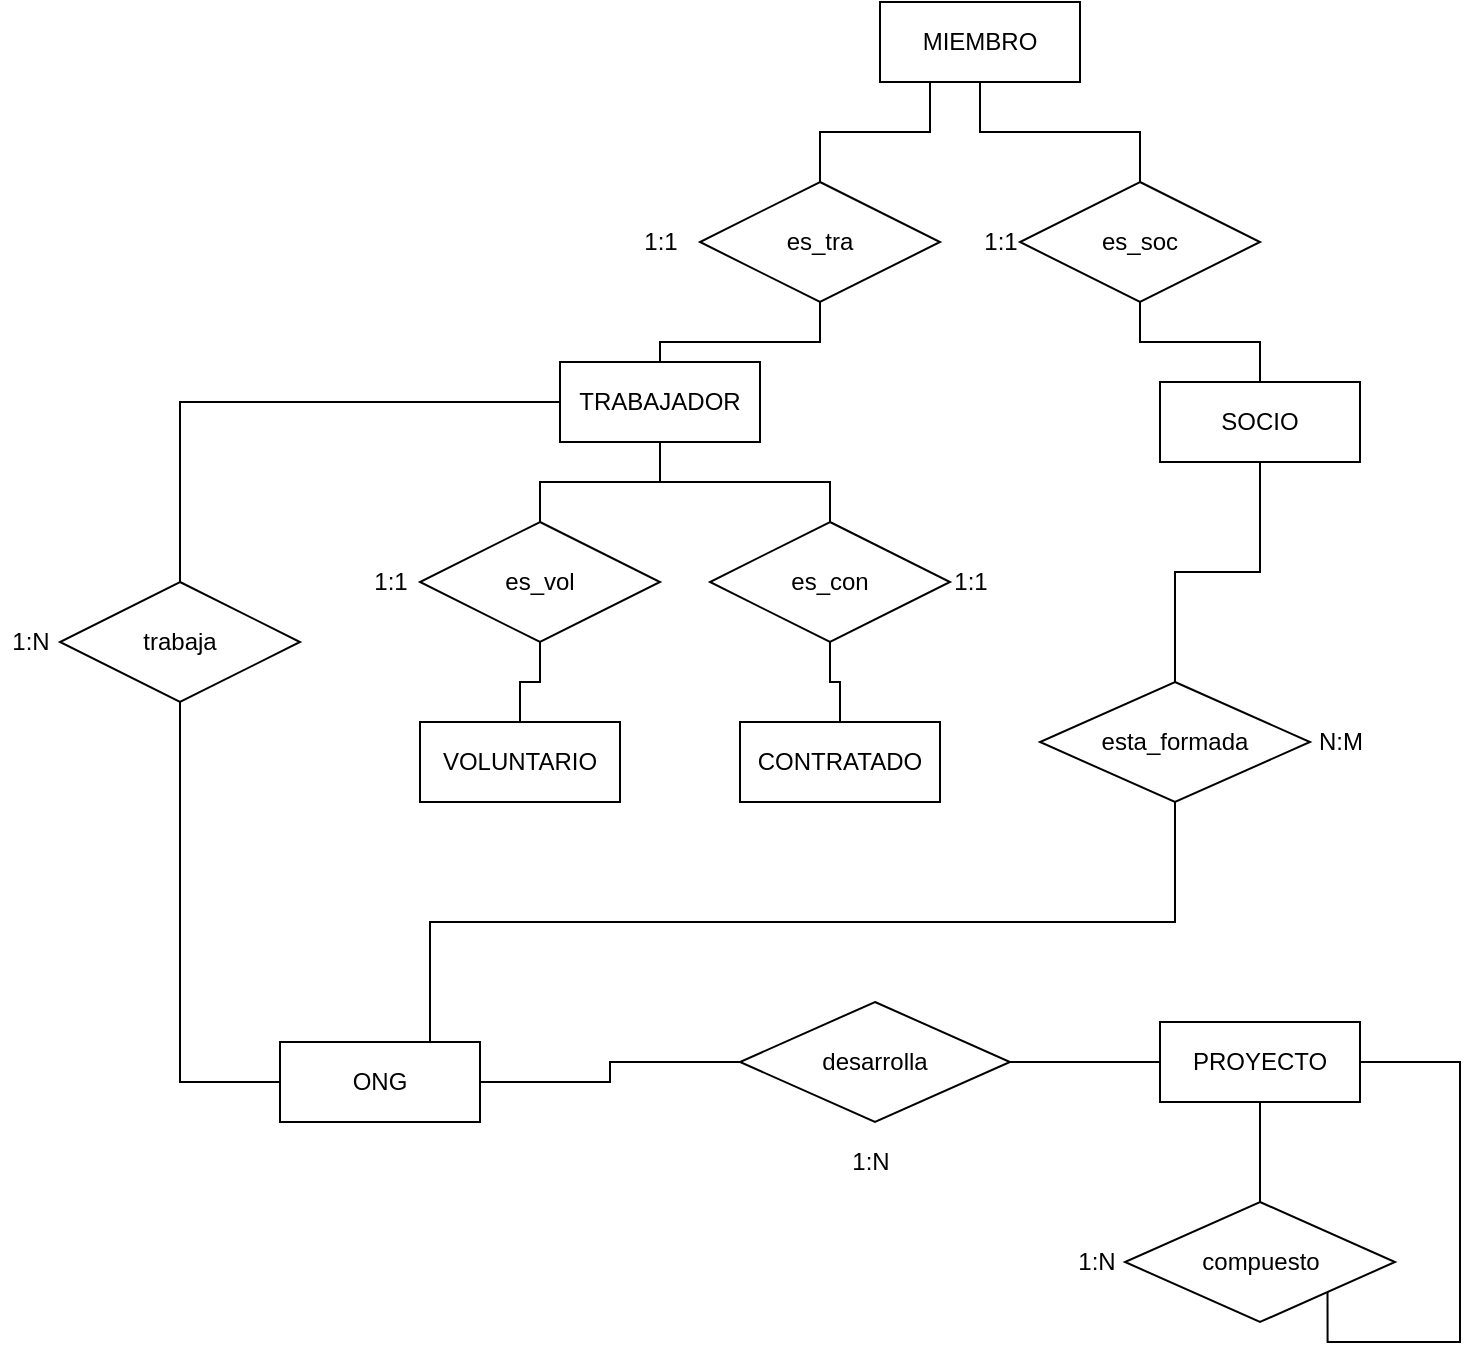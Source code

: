 <mxfile version="17.4.6" type="device"><diagram id="_K7vFCwXNmOVuTeQWv_T" name="Page-1"><mxGraphModel dx="1296" dy="896" grid="1" gridSize="10" guides="1" tooltips="1" connect="1" arrows="1" fold="1" page="1" pageScale="1" pageWidth="850" pageHeight="1100" math="0" shadow="0"><root><mxCell id="0"/><mxCell id="1" parent="0"/><mxCell id="12vbMMMwReQ0MR8OMa8T-9" style="edgeStyle=orthogonalEdgeStyle;rounded=0;orthogonalLoop=1;jettySize=auto;html=1;exitX=0;exitY=0.5;exitDx=0;exitDy=0;entryX=0.5;entryY=1;entryDx=0;entryDy=0;endArrow=none;endFill=0;" edge="1" parent="1" source="12vbMMMwReQ0MR8OMa8T-1" target="12vbMMMwReQ0MR8OMa8T-8"><mxGeometry relative="1" as="geometry"/></mxCell><mxCell id="12vbMMMwReQ0MR8OMa8T-24" style="edgeStyle=orthogonalEdgeStyle;rounded=0;orthogonalLoop=1;jettySize=auto;html=1;exitX=1;exitY=0.5;exitDx=0;exitDy=0;endArrow=none;endFill=0;" edge="1" parent="1" source="12vbMMMwReQ0MR8OMa8T-1" target="12vbMMMwReQ0MR8OMa8T-23"><mxGeometry relative="1" as="geometry"/></mxCell><mxCell id="12vbMMMwReQ0MR8OMa8T-28" style="edgeStyle=orthogonalEdgeStyle;rounded=0;orthogonalLoop=1;jettySize=auto;html=1;exitX=0.75;exitY=0;exitDx=0;exitDy=0;endArrow=none;endFill=0;" edge="1" parent="1" source="12vbMMMwReQ0MR8OMa8T-1" target="12vbMMMwReQ0MR8OMa8T-27"><mxGeometry relative="1" as="geometry"/></mxCell><mxCell id="12vbMMMwReQ0MR8OMa8T-1" value="ONG" style="whiteSpace=wrap;html=1;align=center;" vertex="1" parent="1"><mxGeometry x="150" y="540" width="100" height="40" as="geometry"/></mxCell><mxCell id="12vbMMMwReQ0MR8OMa8T-2" value="TRABAJADOR" style="whiteSpace=wrap;html=1;align=center;" vertex="1" parent="1"><mxGeometry x="290" y="200" width="100" height="40" as="geometry"/></mxCell><mxCell id="12vbMMMwReQ0MR8OMa8T-3" value="VOLUNTARIO" style="whiteSpace=wrap;html=1;align=center;" vertex="1" parent="1"><mxGeometry x="220" y="380" width="100" height="40" as="geometry"/></mxCell><mxCell id="12vbMMMwReQ0MR8OMa8T-4" value="CONTRATADO" style="whiteSpace=wrap;html=1;align=center;" vertex="1" parent="1"><mxGeometry x="380" y="380" width="100" height="40" as="geometry"/></mxCell><mxCell id="12vbMMMwReQ0MR8OMa8T-5" value="SOCIO" style="whiteSpace=wrap;html=1;align=center;" vertex="1" parent="1"><mxGeometry x="590" y="210" width="100" height="40" as="geometry"/></mxCell><mxCell id="12vbMMMwReQ0MR8OMa8T-31" style="edgeStyle=orthogonalEdgeStyle;rounded=0;orthogonalLoop=1;jettySize=auto;html=1;exitX=0.5;exitY=1;exitDx=0;exitDy=0;entryX=0.5;entryY=0;entryDx=0;entryDy=0;endArrow=none;endFill=0;" edge="1" parent="1" source="12vbMMMwReQ0MR8OMa8T-6" target="12vbMMMwReQ0MR8OMa8T-30"><mxGeometry relative="1" as="geometry"/></mxCell><mxCell id="12vbMMMwReQ0MR8OMa8T-6" value="PROYECTO" style="whiteSpace=wrap;html=1;align=center;" vertex="1" parent="1"><mxGeometry x="590" y="530" width="100" height="40" as="geometry"/></mxCell><mxCell id="12vbMMMwReQ0MR8OMa8T-20" style="edgeStyle=orthogonalEdgeStyle;rounded=0;orthogonalLoop=1;jettySize=auto;html=1;exitX=0.5;exitY=1;exitDx=0;exitDy=0;entryX=0.5;entryY=0;entryDx=0;entryDy=0;endArrow=none;endFill=0;" edge="1" parent="1" source="12vbMMMwReQ0MR8OMa8T-7" target="12vbMMMwReQ0MR8OMa8T-18"><mxGeometry relative="1" as="geometry"/></mxCell><mxCell id="12vbMMMwReQ0MR8OMa8T-21" style="edgeStyle=orthogonalEdgeStyle;rounded=0;orthogonalLoop=1;jettySize=auto;html=1;exitX=0.25;exitY=1;exitDx=0;exitDy=0;entryX=0.5;entryY=0;entryDx=0;entryDy=0;endArrow=none;endFill=0;" edge="1" parent="1" source="12vbMMMwReQ0MR8OMa8T-7" target="12vbMMMwReQ0MR8OMa8T-17"><mxGeometry relative="1" as="geometry"/></mxCell><mxCell id="12vbMMMwReQ0MR8OMa8T-7" value="MIEMBRO" style="whiteSpace=wrap;html=1;align=center;" vertex="1" parent="1"><mxGeometry x="450" y="20" width="100" height="40" as="geometry"/></mxCell><mxCell id="12vbMMMwReQ0MR8OMa8T-10" style="edgeStyle=orthogonalEdgeStyle;rounded=0;orthogonalLoop=1;jettySize=auto;html=1;exitX=0.5;exitY=0;exitDx=0;exitDy=0;entryX=0;entryY=0.5;entryDx=0;entryDy=0;endArrow=none;endFill=0;" edge="1" parent="1" source="12vbMMMwReQ0MR8OMa8T-8" target="12vbMMMwReQ0MR8OMa8T-2"><mxGeometry relative="1" as="geometry"/></mxCell><mxCell id="12vbMMMwReQ0MR8OMa8T-8" value="trabaja" style="shape=rhombus;perimeter=rhombusPerimeter;whiteSpace=wrap;html=1;align=center;" vertex="1" parent="1"><mxGeometry x="40" y="310" width="120" height="60" as="geometry"/></mxCell><mxCell id="12vbMMMwReQ0MR8OMa8T-13" style="edgeStyle=orthogonalEdgeStyle;rounded=0;orthogonalLoop=1;jettySize=auto;html=1;exitX=0.5;exitY=1;exitDx=0;exitDy=0;entryX=0.5;entryY=0;entryDx=0;entryDy=0;endArrow=none;endFill=0;" edge="1" parent="1" source="12vbMMMwReQ0MR8OMa8T-11" target="12vbMMMwReQ0MR8OMa8T-3"><mxGeometry relative="1" as="geometry"/></mxCell><mxCell id="12vbMMMwReQ0MR8OMa8T-14" style="edgeStyle=orthogonalEdgeStyle;rounded=0;orthogonalLoop=1;jettySize=auto;html=1;exitX=0.5;exitY=0;exitDx=0;exitDy=0;entryX=0.5;entryY=1;entryDx=0;entryDy=0;endArrow=none;endFill=0;" edge="1" parent="1" source="12vbMMMwReQ0MR8OMa8T-11" target="12vbMMMwReQ0MR8OMa8T-2"><mxGeometry relative="1" as="geometry"/></mxCell><mxCell id="12vbMMMwReQ0MR8OMa8T-11" value="es_vol" style="shape=rhombus;perimeter=rhombusPerimeter;whiteSpace=wrap;html=1;align=center;" vertex="1" parent="1"><mxGeometry x="220" y="280" width="120" height="60" as="geometry"/></mxCell><mxCell id="12vbMMMwReQ0MR8OMa8T-15" style="edgeStyle=orthogonalEdgeStyle;rounded=0;orthogonalLoop=1;jettySize=auto;html=1;exitX=0.5;exitY=0;exitDx=0;exitDy=0;endArrow=none;endFill=0;" edge="1" parent="1" source="12vbMMMwReQ0MR8OMa8T-12" target="12vbMMMwReQ0MR8OMa8T-2"><mxGeometry relative="1" as="geometry"><Array as="points"><mxPoint x="425" y="260"/><mxPoint x="340" y="260"/></Array></mxGeometry></mxCell><mxCell id="12vbMMMwReQ0MR8OMa8T-16" style="edgeStyle=orthogonalEdgeStyle;rounded=0;orthogonalLoop=1;jettySize=auto;html=1;exitX=0.5;exitY=1;exitDx=0;exitDy=0;entryX=0.5;entryY=0;entryDx=0;entryDy=0;endArrow=none;endFill=0;" edge="1" parent="1" source="12vbMMMwReQ0MR8OMa8T-12" target="12vbMMMwReQ0MR8OMa8T-4"><mxGeometry relative="1" as="geometry"/></mxCell><mxCell id="12vbMMMwReQ0MR8OMa8T-12" value="es_con" style="shape=rhombus;perimeter=rhombusPerimeter;whiteSpace=wrap;html=1;align=center;" vertex="1" parent="1"><mxGeometry x="365" y="280" width="120" height="60" as="geometry"/></mxCell><mxCell id="12vbMMMwReQ0MR8OMa8T-22" style="edgeStyle=orthogonalEdgeStyle;rounded=0;orthogonalLoop=1;jettySize=auto;html=1;exitX=0.5;exitY=1;exitDx=0;exitDy=0;entryX=0.5;entryY=0;entryDx=0;entryDy=0;endArrow=none;endFill=0;" edge="1" parent="1" source="12vbMMMwReQ0MR8OMa8T-17" target="12vbMMMwReQ0MR8OMa8T-2"><mxGeometry relative="1" as="geometry"/></mxCell><mxCell id="12vbMMMwReQ0MR8OMa8T-17" value="es_tra" style="shape=rhombus;perimeter=rhombusPerimeter;whiteSpace=wrap;html=1;align=center;" vertex="1" parent="1"><mxGeometry x="360" y="110" width="120" height="60" as="geometry"/></mxCell><mxCell id="12vbMMMwReQ0MR8OMa8T-19" style="edgeStyle=orthogonalEdgeStyle;rounded=0;orthogonalLoop=1;jettySize=auto;html=1;exitX=0.5;exitY=1;exitDx=0;exitDy=0;entryX=0.5;entryY=0;entryDx=0;entryDy=0;endArrow=none;endFill=0;" edge="1" parent="1" source="12vbMMMwReQ0MR8OMa8T-18" target="12vbMMMwReQ0MR8OMa8T-5"><mxGeometry relative="1" as="geometry"/></mxCell><mxCell id="12vbMMMwReQ0MR8OMa8T-18" value="es_soc" style="shape=rhombus;perimeter=rhombusPerimeter;whiteSpace=wrap;html=1;align=center;" vertex="1" parent="1"><mxGeometry x="520" y="110" width="120" height="60" as="geometry"/></mxCell><mxCell id="12vbMMMwReQ0MR8OMa8T-25" style="edgeStyle=orthogonalEdgeStyle;rounded=0;orthogonalLoop=1;jettySize=auto;html=1;exitX=1;exitY=0.5;exitDx=0;exitDy=0;entryX=0;entryY=0.5;entryDx=0;entryDy=0;endArrow=none;endFill=0;" edge="1" parent="1" source="12vbMMMwReQ0MR8OMa8T-23" target="12vbMMMwReQ0MR8OMa8T-6"><mxGeometry relative="1" as="geometry"/></mxCell><mxCell id="12vbMMMwReQ0MR8OMa8T-23" value="desarrolla" style="shape=rhombus;perimeter=rhombusPerimeter;whiteSpace=wrap;html=1;align=center;" vertex="1" parent="1"><mxGeometry x="380" y="520" width="135" height="60" as="geometry"/></mxCell><mxCell id="12vbMMMwReQ0MR8OMa8T-29" style="edgeStyle=orthogonalEdgeStyle;rounded=0;orthogonalLoop=1;jettySize=auto;html=1;exitX=0.5;exitY=0;exitDx=0;exitDy=0;entryX=0.5;entryY=1;entryDx=0;entryDy=0;endArrow=none;endFill=0;" edge="1" parent="1" source="12vbMMMwReQ0MR8OMa8T-27" target="12vbMMMwReQ0MR8OMa8T-5"><mxGeometry relative="1" as="geometry"/></mxCell><mxCell id="12vbMMMwReQ0MR8OMa8T-27" value="esta_formada" style="shape=rhombus;perimeter=rhombusPerimeter;whiteSpace=wrap;html=1;align=center;" vertex="1" parent="1"><mxGeometry x="530" y="360" width="135" height="60" as="geometry"/></mxCell><mxCell id="12vbMMMwReQ0MR8OMa8T-32" style="edgeStyle=orthogonalEdgeStyle;rounded=0;orthogonalLoop=1;jettySize=auto;html=1;exitX=1;exitY=1;exitDx=0;exitDy=0;entryX=1;entryY=0.5;entryDx=0;entryDy=0;endArrow=none;endFill=0;" edge="1" parent="1" source="12vbMMMwReQ0MR8OMa8T-30" target="12vbMMMwReQ0MR8OMa8T-6"><mxGeometry relative="1" as="geometry"><Array as="points"><mxPoint x="674" y="690"/><mxPoint x="740" y="690"/><mxPoint x="740" y="550"/></Array></mxGeometry></mxCell><mxCell id="12vbMMMwReQ0MR8OMa8T-30" value="compuesto" style="shape=rhombus;perimeter=rhombusPerimeter;whiteSpace=wrap;html=1;align=center;" vertex="1" parent="1"><mxGeometry x="572.5" y="620" width="135" height="60" as="geometry"/></mxCell><mxCell id="12vbMMMwReQ0MR8OMa8T-33" value="1:N" style="text;html=1;resizable=0;autosize=1;align=center;verticalAlign=middle;points=[];fillColor=none;strokeColor=none;rounded=0;" vertex="1" parent="1"><mxGeometry x="430" y="590" width="30" height="20" as="geometry"/></mxCell><mxCell id="12vbMMMwReQ0MR8OMa8T-34" value="1:N" style="text;html=1;resizable=0;autosize=1;align=center;verticalAlign=middle;points=[];fillColor=none;strokeColor=none;rounded=0;" vertex="1" parent="1"><mxGeometry x="542.5" y="640" width="30" height="20" as="geometry"/></mxCell><mxCell id="12vbMMMwReQ0MR8OMa8T-35" value="N:M" style="text;html=1;resizable=0;autosize=1;align=center;verticalAlign=middle;points=[];fillColor=none;strokeColor=none;rounded=0;" vertex="1" parent="1"><mxGeometry x="660" y="380" width="40" height="20" as="geometry"/></mxCell><mxCell id="12vbMMMwReQ0MR8OMa8T-36" value="1:N" style="text;html=1;resizable=0;autosize=1;align=center;verticalAlign=middle;points=[];fillColor=none;strokeColor=none;rounded=0;" vertex="1" parent="1"><mxGeometry x="10" y="330" width="30" height="20" as="geometry"/></mxCell><mxCell id="12vbMMMwReQ0MR8OMa8T-37" value="1:1" style="text;html=1;resizable=0;autosize=1;align=center;verticalAlign=middle;points=[];fillColor=none;strokeColor=none;rounded=0;" vertex="1" parent="1"><mxGeometry x="325" y="130" width="30" height="20" as="geometry"/></mxCell><mxCell id="12vbMMMwReQ0MR8OMa8T-38" value="1:1" style="text;html=1;resizable=0;autosize=1;align=center;verticalAlign=middle;points=[];fillColor=none;strokeColor=none;rounded=0;" vertex="1" parent="1"><mxGeometry x="495" y="130" width="30" height="20" as="geometry"/></mxCell><mxCell id="12vbMMMwReQ0MR8OMa8T-39" value="1:1" style="text;html=1;resizable=0;autosize=1;align=center;verticalAlign=middle;points=[];fillColor=none;strokeColor=none;rounded=0;" vertex="1" parent="1"><mxGeometry x="480" y="300" width="30" height="20" as="geometry"/></mxCell><mxCell id="12vbMMMwReQ0MR8OMa8T-40" value="1:1" style="text;html=1;resizable=0;autosize=1;align=center;verticalAlign=middle;points=[];fillColor=none;strokeColor=none;rounded=0;" vertex="1" parent="1"><mxGeometry x="190" y="300" width="30" height="20" as="geometry"/></mxCell></root></mxGraphModel></diagram></mxfile>